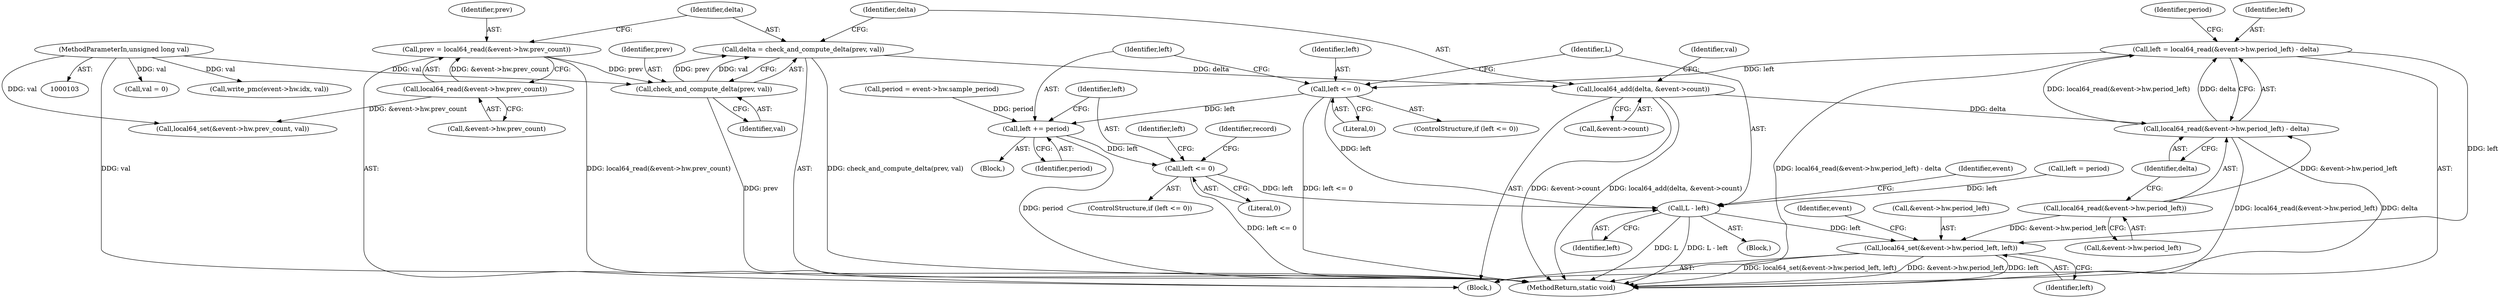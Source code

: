 digraph "0_linux_a8b0ca17b80e92faab46ee7179ba9e99ccb61233_16@API" {
"1000164" [label="(Call,left = local64_read(&event->hw.period_left) - delta)"];
"1000166" [label="(Call,local64_read(&event->hw.period_left) - delta)"];
"1000167" [label="(Call,local64_read(&event->hw.period_left))"];
"1000155" [label="(Call,local64_add(delta, &event->count))"];
"1000150" [label="(Call,delta = check_and_compute_delta(prev, val))"];
"1000152" [label="(Call,check_and_compute_delta(prev, val))"];
"1000141" [label="(Call,prev = local64_read(&event->hw.prev_count))"];
"1000143" [label="(Call,local64_read(&event->hw.prev_count))"];
"1000105" [label="(MethodParameterIn,unsigned long val)"];
"1000179" [label="(Call,left <= 0)"];
"1000183" [label="(Call,left += period)"];
"1000187" [label="(Call,left <= 0)"];
"1000207" [label="(Call,L - left)"];
"1000225" [label="(Call,local64_set(&event->hw.period_left, left))"];
"1000225" [label="(Call,local64_set(&event->hw.period_left, left))"];
"1000161" [label="(Call,val = 0)"];
"1000164" [label="(Call,left = local64_read(&event->hw.period_left) - delta)"];
"1000165" [label="(Identifier,left)"];
"1000191" [label="(Identifier,left)"];
"1000210" [label="(Call,write_pmc(event->hw.idx, val))"];
"1000217" [label="(Call,local64_set(&event->hw.prev_count, val))"];
"1000155" [label="(Call,local64_add(delta, &event->count))"];
"1000153" [label="(Identifier,prev)"];
"1000183" [label="(Call,left += period)"];
"1000141" [label="(Call,prev = local64_read(&event->hw.prev_count))"];
"1000180" [label="(Identifier,left)"];
"1000234" [label="(Identifier,event)"];
"1000182" [label="(Block,)"];
"1000213" [label="(Identifier,event)"];
"1000194" [label="(Identifier,record)"];
"1000156" [label="(Identifier,delta)"];
"1000176" [label="(Identifier,period)"];
"1000157" [label="(Call,&event->count)"];
"1000177" [label="(Block,)"];
"1000150" [label="(Call,delta = check_and_compute_delta(prev, val))"];
"1000179" [label="(Call,left <= 0)"];
"1000144" [label="(Call,&event->hw.prev_count)"];
"1000152" [label="(Call,check_and_compute_delta(prev, val))"];
"1000189" [label="(Literal,0)"];
"1000154" [label="(Identifier,val)"];
"1000209" [label="(Identifier,left)"];
"1000181" [label="(Literal,0)"];
"1000207" [label="(Call,L - left)"];
"1000190" [label="(Call,left = period)"];
"1000151" [label="(Identifier,delta)"];
"1000167" [label="(Call,local64_read(&event->hw.period_left))"];
"1000188" [label="(Identifier,left)"];
"1000110" [label="(Call,period = event->hw.sample_period)"];
"1000187" [label="(Call,left <= 0)"];
"1000162" [label="(Identifier,val)"];
"1000184" [label="(Identifier,left)"];
"1000226" [label="(Call,&event->hw.period_left)"];
"1000178" [label="(ControlStructure,if (left <= 0))"];
"1000142" [label="(Identifier,prev)"];
"1000185" [label="(Identifier,period)"];
"1000108" [label="(Block,)"];
"1000276" [label="(MethodReturn,static void)"];
"1000143" [label="(Call,local64_read(&event->hw.prev_count))"];
"1000208" [label="(Identifier,L)"];
"1000186" [label="(ControlStructure,if (left <= 0))"];
"1000168" [label="(Call,&event->hw.period_left)"];
"1000166" [label="(Call,local64_read(&event->hw.period_left) - delta)"];
"1000105" [label="(MethodParameterIn,unsigned long val)"];
"1000174" [label="(Identifier,delta)"];
"1000232" [label="(Identifier,left)"];
"1000164" -> "1000108"  [label="AST: "];
"1000164" -> "1000166"  [label="CFG: "];
"1000165" -> "1000164"  [label="AST: "];
"1000166" -> "1000164"  [label="AST: "];
"1000176" -> "1000164"  [label="CFG: "];
"1000164" -> "1000276"  [label="DDG: local64_read(&event->hw.period_left) - delta"];
"1000166" -> "1000164"  [label="DDG: local64_read(&event->hw.period_left)"];
"1000166" -> "1000164"  [label="DDG: delta"];
"1000164" -> "1000179"  [label="DDG: left"];
"1000164" -> "1000225"  [label="DDG: left"];
"1000166" -> "1000174"  [label="CFG: "];
"1000167" -> "1000166"  [label="AST: "];
"1000174" -> "1000166"  [label="AST: "];
"1000166" -> "1000276"  [label="DDG: local64_read(&event->hw.period_left)"];
"1000166" -> "1000276"  [label="DDG: delta"];
"1000167" -> "1000166"  [label="DDG: &event->hw.period_left"];
"1000155" -> "1000166"  [label="DDG: delta"];
"1000167" -> "1000168"  [label="CFG: "];
"1000168" -> "1000167"  [label="AST: "];
"1000174" -> "1000167"  [label="CFG: "];
"1000167" -> "1000225"  [label="DDG: &event->hw.period_left"];
"1000155" -> "1000108"  [label="AST: "];
"1000155" -> "1000157"  [label="CFG: "];
"1000156" -> "1000155"  [label="AST: "];
"1000157" -> "1000155"  [label="AST: "];
"1000162" -> "1000155"  [label="CFG: "];
"1000155" -> "1000276"  [label="DDG: &event->count"];
"1000155" -> "1000276"  [label="DDG: local64_add(delta, &event->count)"];
"1000150" -> "1000155"  [label="DDG: delta"];
"1000150" -> "1000108"  [label="AST: "];
"1000150" -> "1000152"  [label="CFG: "];
"1000151" -> "1000150"  [label="AST: "];
"1000152" -> "1000150"  [label="AST: "];
"1000156" -> "1000150"  [label="CFG: "];
"1000150" -> "1000276"  [label="DDG: check_and_compute_delta(prev, val)"];
"1000152" -> "1000150"  [label="DDG: prev"];
"1000152" -> "1000150"  [label="DDG: val"];
"1000152" -> "1000154"  [label="CFG: "];
"1000153" -> "1000152"  [label="AST: "];
"1000154" -> "1000152"  [label="AST: "];
"1000152" -> "1000276"  [label="DDG: prev"];
"1000141" -> "1000152"  [label="DDG: prev"];
"1000105" -> "1000152"  [label="DDG: val"];
"1000141" -> "1000108"  [label="AST: "];
"1000141" -> "1000143"  [label="CFG: "];
"1000142" -> "1000141"  [label="AST: "];
"1000143" -> "1000141"  [label="AST: "];
"1000151" -> "1000141"  [label="CFG: "];
"1000141" -> "1000276"  [label="DDG: local64_read(&event->hw.prev_count)"];
"1000143" -> "1000141"  [label="DDG: &event->hw.prev_count"];
"1000143" -> "1000144"  [label="CFG: "];
"1000144" -> "1000143"  [label="AST: "];
"1000143" -> "1000217"  [label="DDG: &event->hw.prev_count"];
"1000105" -> "1000103"  [label="AST: "];
"1000105" -> "1000276"  [label="DDG: val"];
"1000105" -> "1000161"  [label="DDG: val"];
"1000105" -> "1000210"  [label="DDG: val"];
"1000105" -> "1000217"  [label="DDG: val"];
"1000179" -> "1000178"  [label="AST: "];
"1000179" -> "1000181"  [label="CFG: "];
"1000180" -> "1000179"  [label="AST: "];
"1000181" -> "1000179"  [label="AST: "];
"1000184" -> "1000179"  [label="CFG: "];
"1000208" -> "1000179"  [label="CFG: "];
"1000179" -> "1000276"  [label="DDG: left <= 0"];
"1000179" -> "1000183"  [label="DDG: left"];
"1000179" -> "1000207"  [label="DDG: left"];
"1000183" -> "1000182"  [label="AST: "];
"1000183" -> "1000185"  [label="CFG: "];
"1000184" -> "1000183"  [label="AST: "];
"1000185" -> "1000183"  [label="AST: "];
"1000188" -> "1000183"  [label="CFG: "];
"1000183" -> "1000276"  [label="DDG: period"];
"1000110" -> "1000183"  [label="DDG: period"];
"1000183" -> "1000187"  [label="DDG: left"];
"1000187" -> "1000186"  [label="AST: "];
"1000187" -> "1000189"  [label="CFG: "];
"1000188" -> "1000187"  [label="AST: "];
"1000189" -> "1000187"  [label="AST: "];
"1000191" -> "1000187"  [label="CFG: "];
"1000194" -> "1000187"  [label="CFG: "];
"1000187" -> "1000276"  [label="DDG: left <= 0"];
"1000187" -> "1000207"  [label="DDG: left"];
"1000207" -> "1000177"  [label="AST: "];
"1000207" -> "1000209"  [label="CFG: "];
"1000208" -> "1000207"  [label="AST: "];
"1000209" -> "1000207"  [label="AST: "];
"1000213" -> "1000207"  [label="CFG: "];
"1000207" -> "1000276"  [label="DDG: L"];
"1000207" -> "1000276"  [label="DDG: L - left"];
"1000190" -> "1000207"  [label="DDG: left"];
"1000207" -> "1000225"  [label="DDG: left"];
"1000225" -> "1000108"  [label="AST: "];
"1000225" -> "1000232"  [label="CFG: "];
"1000226" -> "1000225"  [label="AST: "];
"1000232" -> "1000225"  [label="AST: "];
"1000234" -> "1000225"  [label="CFG: "];
"1000225" -> "1000276"  [label="DDG: local64_set(&event->hw.period_left, left)"];
"1000225" -> "1000276"  [label="DDG: &event->hw.period_left"];
"1000225" -> "1000276"  [label="DDG: left"];
}
